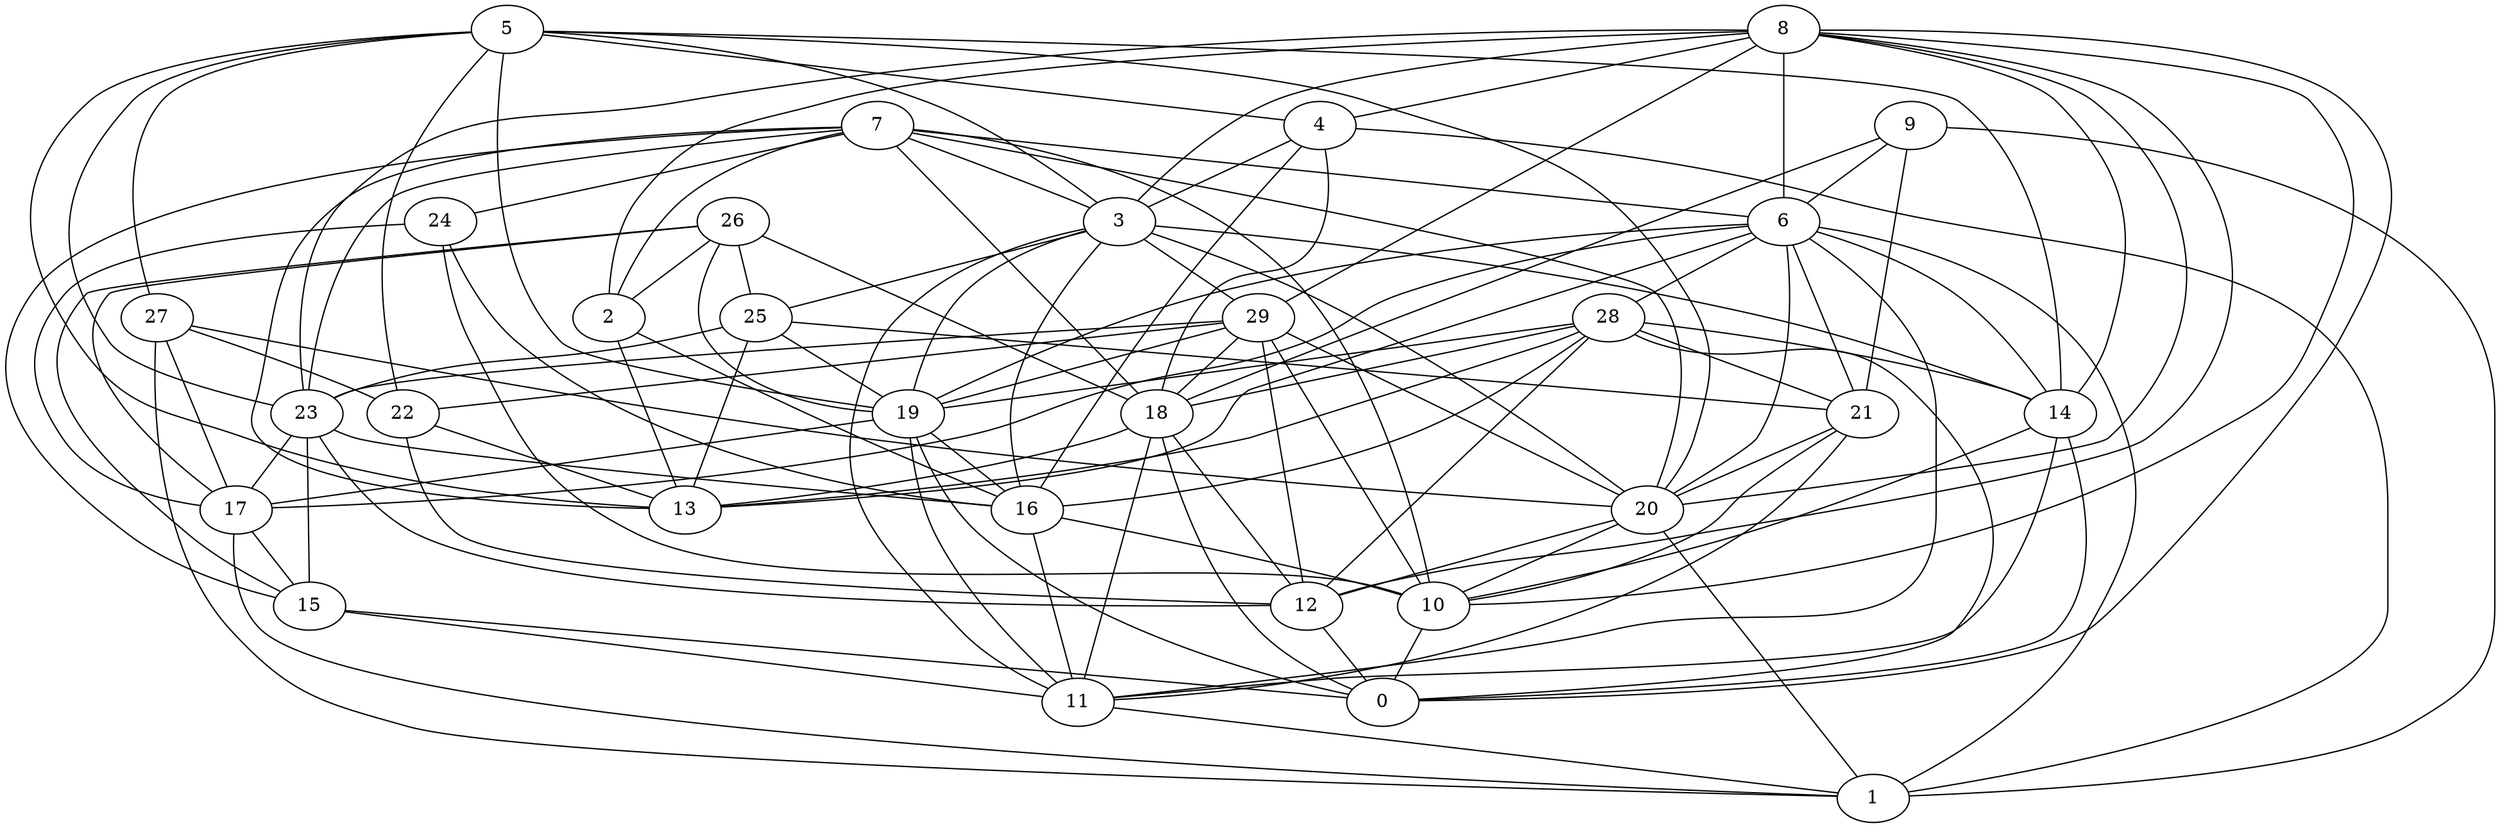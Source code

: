 digraph GG_graph {

subgraph G_graph {
edge [color = black]
"24" -> "16" [dir = none]
"24" -> "10" [dir = none]
"11" -> "1" [dir = none]
"18" -> "0" [dir = none]
"18" -> "11" [dir = none]
"18" -> "12" [dir = none]
"18" -> "13" [dir = none]
"27" -> "20" [dir = none]
"27" -> "22" [dir = none]
"27" -> "1" [dir = none]
"27" -> "17" [dir = none]
"9" -> "21" [dir = none]
"9" -> "6" [dir = none]
"9" -> "1" [dir = none]
"9" -> "18" [dir = none]
"22" -> "13" [dir = none]
"22" -> "12" [dir = none]
"15" -> "0" [dir = none]
"29" -> "18" [dir = none]
"29" -> "20" [dir = none]
"29" -> "19" [dir = none]
"29" -> "10" [dir = none]
"29" -> "22" [dir = none]
"28" -> "12" [dir = none]
"28" -> "13" [dir = none]
"28" -> "14" [dir = none]
"28" -> "18" [dir = none]
"28" -> "16" [dir = none]
"28" -> "19" [dir = none]
"28" -> "0" [dir = none]
"17" -> "1" [dir = none]
"10" -> "0" [dir = none]
"7" -> "20" [dir = none]
"7" -> "13" [dir = none]
"7" -> "24" [dir = none]
"7" -> "23" [dir = none]
"7" -> "18" [dir = none]
"7" -> "3" [dir = none]
"7" -> "10" [dir = none]
"26" -> "18" [dir = none]
"26" -> "15" [dir = none]
"26" -> "17" [dir = none]
"26" -> "2" [dir = none]
"26" -> "19" [dir = none]
"14" -> "11" [dir = none]
"14" -> "10" [dir = none]
"14" -> "0" [dir = none]
"19" -> "16" [dir = none]
"19" -> "11" [dir = none]
"20" -> "12" [dir = none]
"4" -> "16" [dir = none]
"4" -> "1" [dir = none]
"4" -> "3" [dir = none]
"5" -> "23" [dir = none]
"5" -> "19" [dir = none]
"5" -> "20" [dir = none]
"5" -> "13" [dir = none]
"5" -> "4" [dir = none]
"8" -> "4" [dir = none]
"8" -> "12" [dir = none]
"8" -> "29" [dir = none]
"8" -> "20" [dir = none]
"8" -> "6" [dir = none]
"8" -> "23" [dir = none]
"8" -> "2" [dir = none]
"6" -> "1" [dir = none]
"6" -> "14" [dir = none]
"6" -> "20" [dir = none]
"6" -> "21" [dir = none]
"6" -> "11" [dir = none]
"3" -> "16" [dir = none]
"3" -> "20" [dir = none]
"3" -> "19" [dir = none]
"16" -> "10" [dir = none]
"16" -> "11" [dir = none]
"12" -> "0" [dir = none]
"21" -> "11" [dir = none]
"21" -> "10" [dir = none]
"21" -> "20" [dir = none]
"23" -> "17" [dir = none]
"23" -> "16" [dir = none]
"23" -> "15" [dir = none]
"23" -> "12" [dir = none]
"2" -> "16" [dir = none]
"25" -> "23" [dir = none]
"25" -> "19" [dir = none]
"25" -> "13" [dir = none]
"8" -> "10" [dir = none]
"17" -> "15" [dir = none]
"6" -> "19" [dir = none]
"4" -> "18" [dir = none]
"28" -> "21" [dir = none]
"5" -> "3" [dir = none]
"8" -> "14" [dir = none]
"6" -> "13" [dir = none]
"19" -> "0" [dir = none]
"6" -> "17" [dir = none]
"24" -> "17" [dir = none]
"5" -> "22" [dir = none]
"5" -> "27" [dir = none]
"29" -> "12" [dir = none]
"8" -> "0" [dir = none]
"3" -> "29" [dir = none]
"29" -> "23" [dir = none]
"8" -> "3" [dir = none]
"7" -> "6" [dir = none]
"3" -> "11" [dir = none]
"5" -> "14" [dir = none]
"7" -> "2" [dir = none]
"3" -> "14" [dir = none]
"20" -> "1" [dir = none]
"20" -> "10" [dir = none]
"3" -> "25" [dir = none]
"26" -> "25" [dir = none]
"25" -> "21" [dir = none]
"19" -> "17" [dir = none]
"15" -> "11" [dir = none]
"2" -> "13" [dir = none]
"7" -> "15" [dir = none]
"6" -> "28" [dir = none]
}

}
